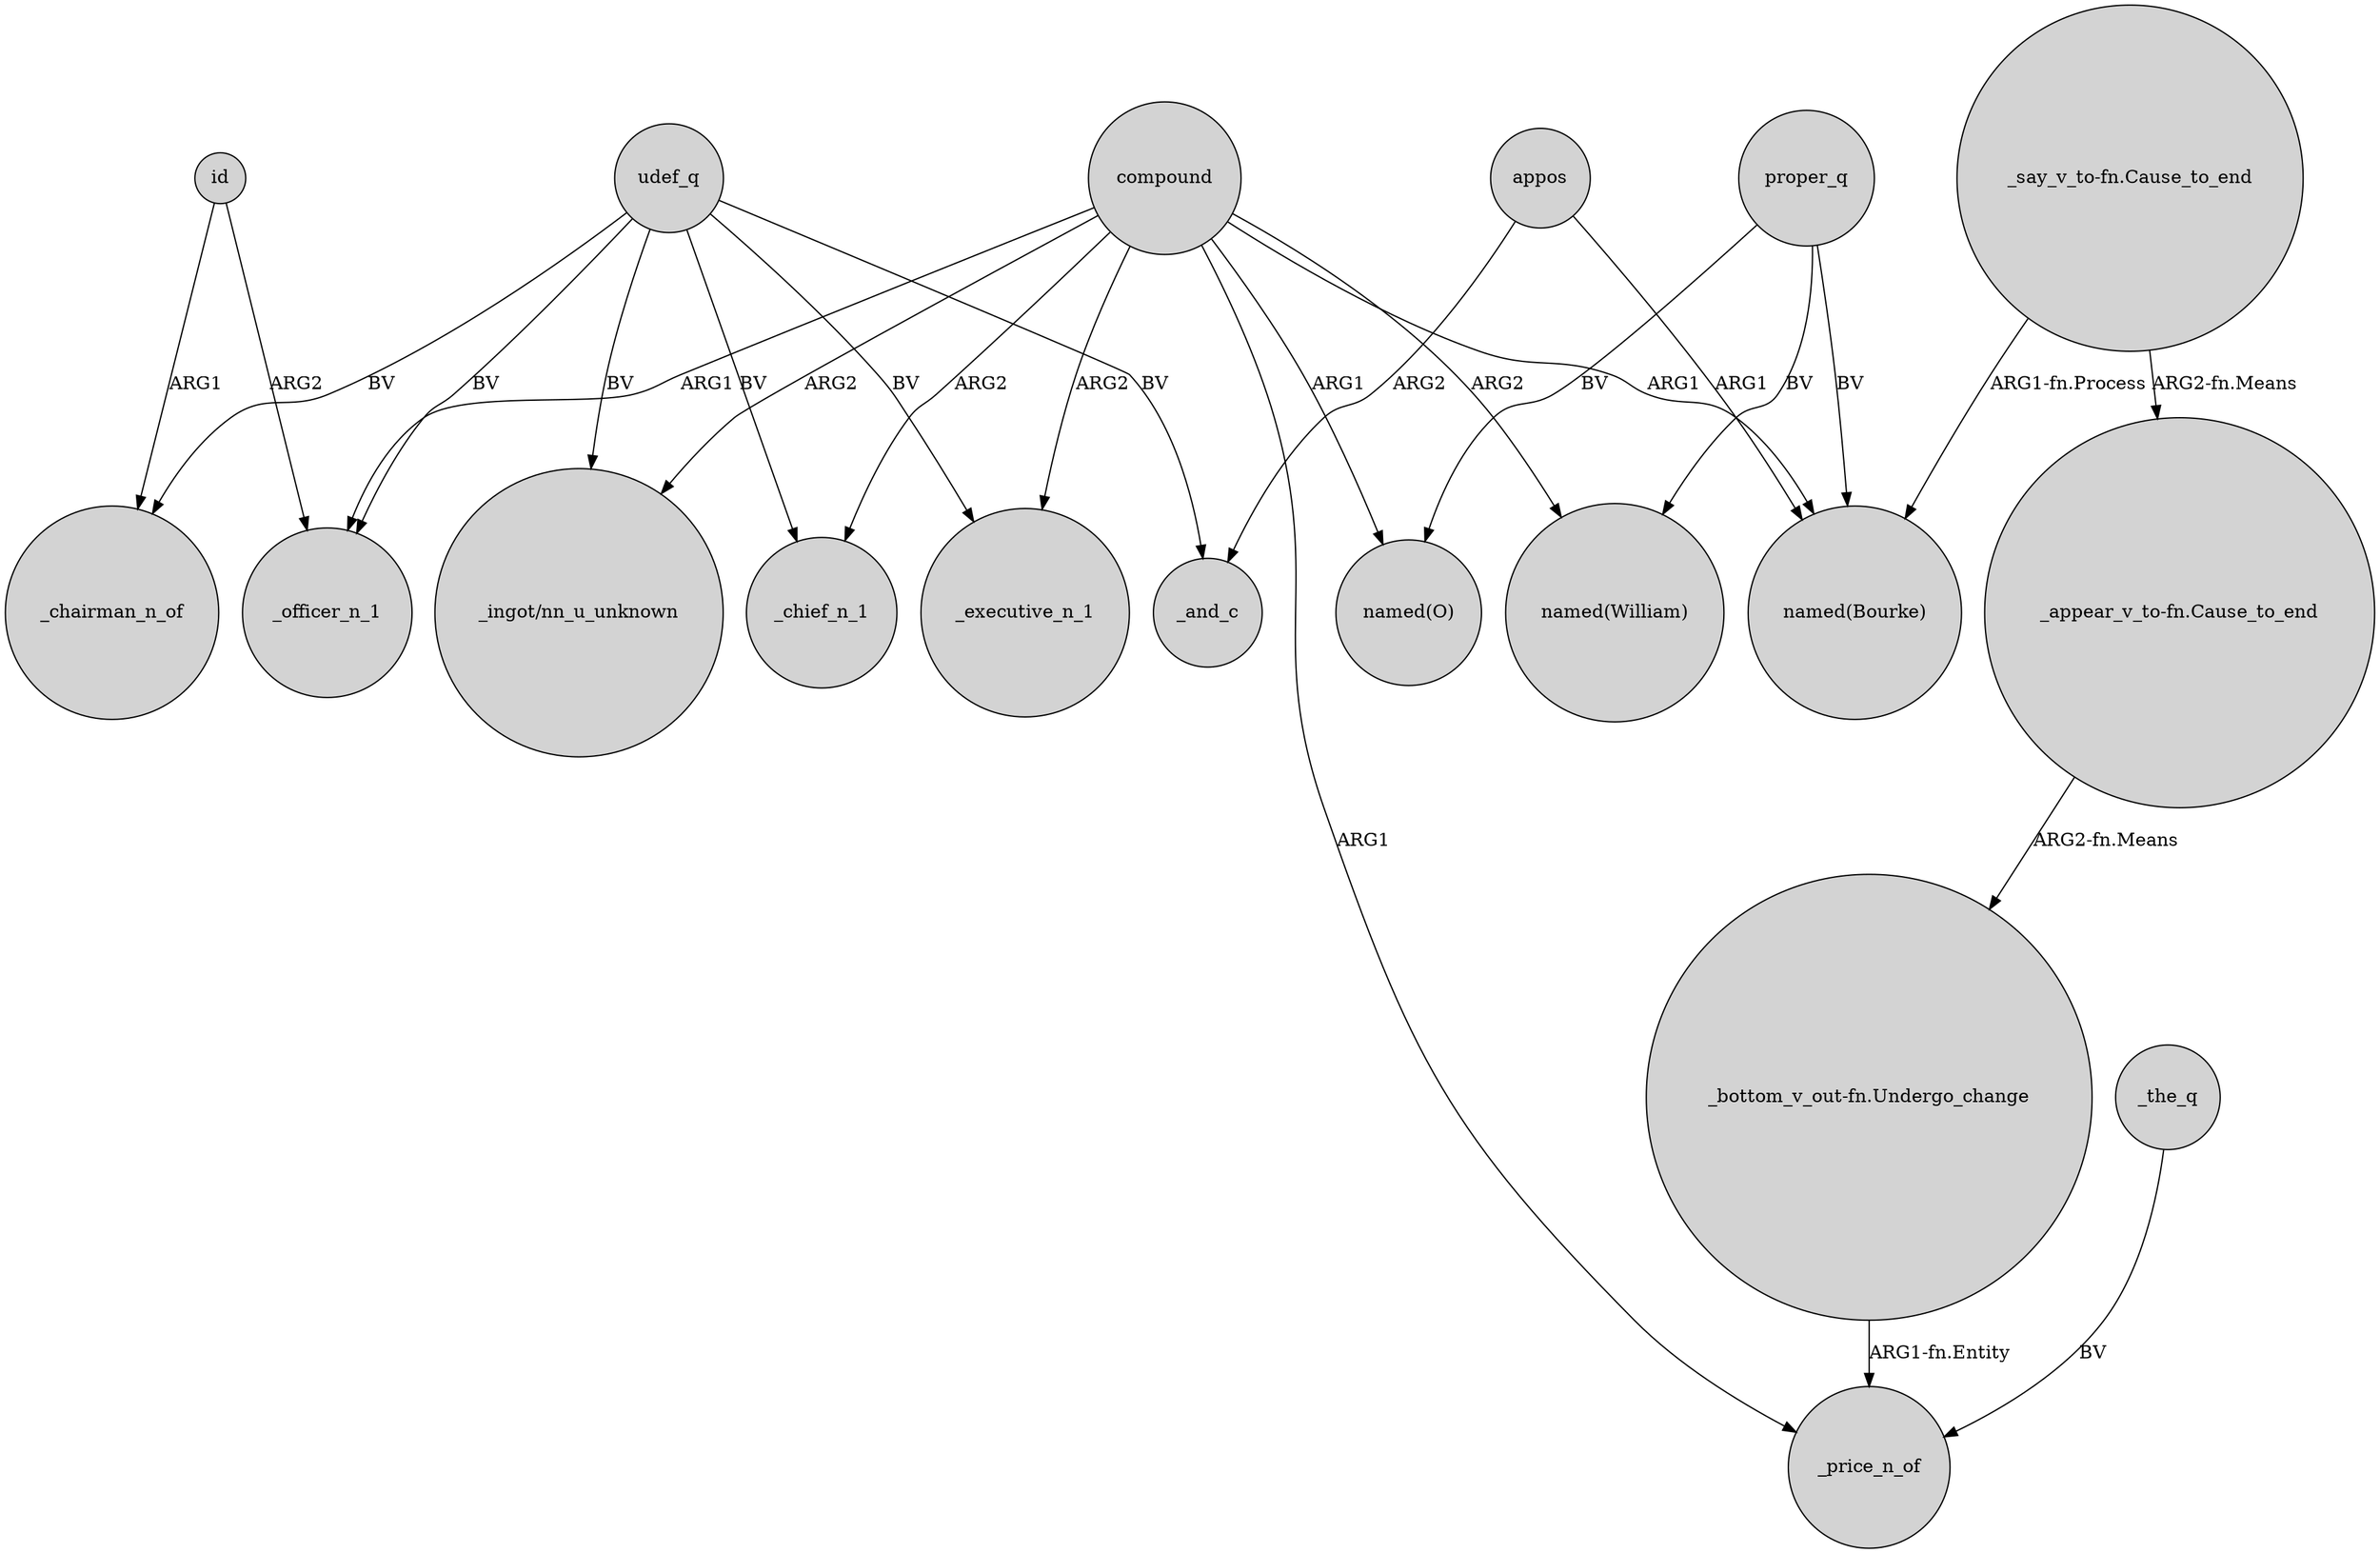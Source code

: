 digraph {
	node [shape=circle style=filled]
	id -> _chairman_n_of [label=ARG1]
	compound -> "named(Bourke)" [label=ARG1]
	compound -> _chief_n_1 [label=ARG2]
	appos -> _and_c [label=ARG2]
	proper_q -> "named(William)" [label=BV]
	udef_q -> _chairman_n_of [label=BV]
	udef_q -> _chief_n_1 [label=BV]
	"_bottom_v_out-fn.Undergo_change" -> _price_n_of [label="ARG1-fn.Entity"]
	udef_q -> _and_c [label=BV]
	proper_q -> "named(Bourke)" [label=BV]
	udef_q -> _executive_n_1 [label=BV]
	compound -> "named(O)" [label=ARG1]
	"_say_v_to-fn.Cause_to_end" -> "_appear_v_to-fn.Cause_to_end" [label="ARG2-fn.Means"]
	compound -> "named(William)" [label=ARG2]
	udef_q -> "_ingot/nn_u_unknown" [label=BV]
	udef_q -> _officer_n_1 [label=BV]
	compound -> _officer_n_1 [label=ARG1]
	"_say_v_to-fn.Cause_to_end" -> "named(Bourke)" [label="ARG1-fn.Process"]
	compound -> "_ingot/nn_u_unknown" [label=ARG2]
	"_appear_v_to-fn.Cause_to_end" -> "_bottom_v_out-fn.Undergo_change" [label="ARG2-fn.Means"]
	proper_q -> "named(O)" [label=BV]
	appos -> "named(Bourke)" [label=ARG1]
	_the_q -> _price_n_of [label=BV]
	id -> _officer_n_1 [label=ARG2]
	compound -> _price_n_of [label=ARG1]
	compound -> _executive_n_1 [label=ARG2]
}
